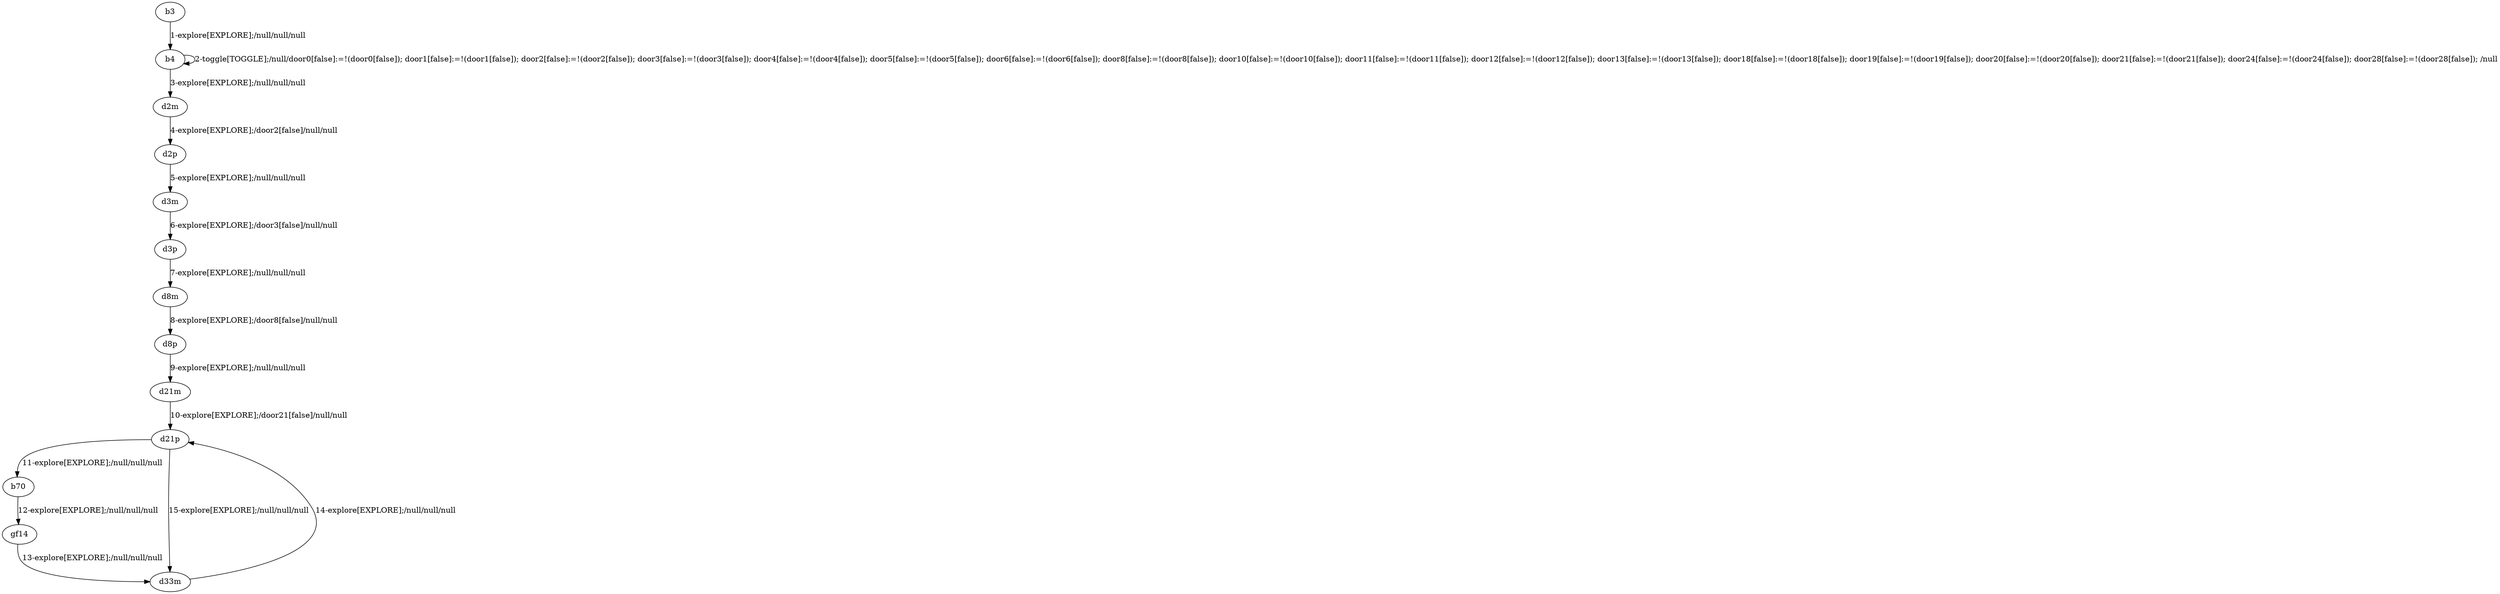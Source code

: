 # Total number of goals covered by this test: 1
# d33m --> d21p

digraph g {
"b3" -> "b4" [label = "1-explore[EXPLORE];/null/null/null"];
"b4" -> "b4" [label = "2-toggle[TOGGLE];/null/door0[false]:=!(door0[false]); door1[false]:=!(door1[false]); door2[false]:=!(door2[false]); door3[false]:=!(door3[false]); door4[false]:=!(door4[false]); door5[false]:=!(door5[false]); door6[false]:=!(door6[false]); door8[false]:=!(door8[false]); door10[false]:=!(door10[false]); door11[false]:=!(door11[false]); door12[false]:=!(door12[false]); door13[false]:=!(door13[false]); door18[false]:=!(door18[false]); door19[false]:=!(door19[false]); door20[false]:=!(door20[false]); door21[false]:=!(door21[false]); door24[false]:=!(door24[false]); door28[false]:=!(door28[false]); /null"];
"b4" -> "d2m" [label = "3-explore[EXPLORE];/null/null/null"];
"d2m" -> "d2p" [label = "4-explore[EXPLORE];/door2[false]/null/null"];
"d2p" -> "d3m" [label = "5-explore[EXPLORE];/null/null/null"];
"d3m" -> "d3p" [label = "6-explore[EXPLORE];/door3[false]/null/null"];
"d3p" -> "d8m" [label = "7-explore[EXPLORE];/null/null/null"];
"d8m" -> "d8p" [label = "8-explore[EXPLORE];/door8[false]/null/null"];
"d8p" -> "d21m" [label = "9-explore[EXPLORE];/null/null/null"];
"d21m" -> "d21p" [label = "10-explore[EXPLORE];/door21[false]/null/null"];
"d21p" -> "b70" [label = "11-explore[EXPLORE];/null/null/null"];
"b70" -> "gf14" [label = "12-explore[EXPLORE];/null/null/null"];
"gf14" -> "d33m" [label = "13-explore[EXPLORE];/null/null/null"];
"d33m" -> "d21p" [label = "14-explore[EXPLORE];/null/null/null"];
"d21p" -> "d33m" [label = "15-explore[EXPLORE];/null/null/null"];
}